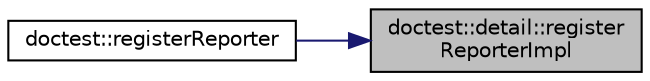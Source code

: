 digraph "doctest::detail::registerReporterImpl"
{
 // LATEX_PDF_SIZE
  edge [fontname="Helvetica",fontsize="10",labelfontname="Helvetica",labelfontsize="10"];
  node [fontname="Helvetica",fontsize="10",shape=record];
  rankdir="RL";
  Node1 [label="doctest::detail::register\lReporterImpl",height=0.2,width=0.4,color="black", fillcolor="grey75", style="filled", fontcolor="black",tooltip=" "];
  Node1 -> Node2 [dir="back",color="midnightblue",fontsize="10",style="solid"];
  Node2 [label="doctest::registerReporter",height=0.2,width=0.4,color="black", fillcolor="white", style="filled",URL="$namespacedoctest.html#a9e878a811f7bf0a615b3a39de3004673",tooltip=" "];
}
